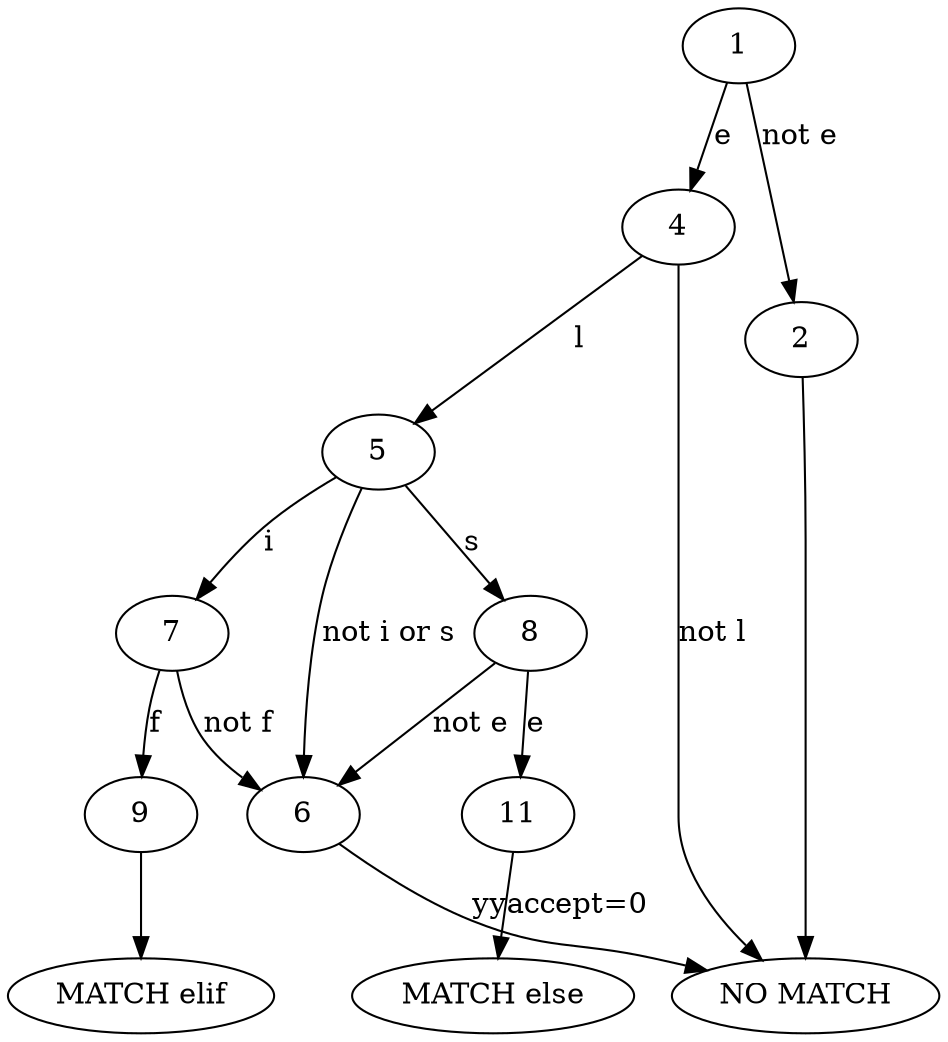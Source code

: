 /* Generated by re2c 1.0.3 on Wed Dec 30 22:05:54 2020 */
digraph re2c {
1 -> 2 [label="not e"]
1 -> 4 [label="e"]
2 -> 3
3 [label="NO MATCH"]
4 -> 3 [label="not l"]
4 -> 5 [label="l"]
5 -> 6 [label="not i or s"]
5 -> 7 [label="i"]
5 -> 8 [label="s"]
6 -> 3 [label="yyaccept=0"]
7 -> 6 [label="not f"]
7 -> 9 [label="f"]
8 -> 6 [label="not e"]
8 -> 11 [label="e"]
9 -> 10
10 [label="MATCH elif"]
11 -> 12
12 [label="MATCH else"]
}
